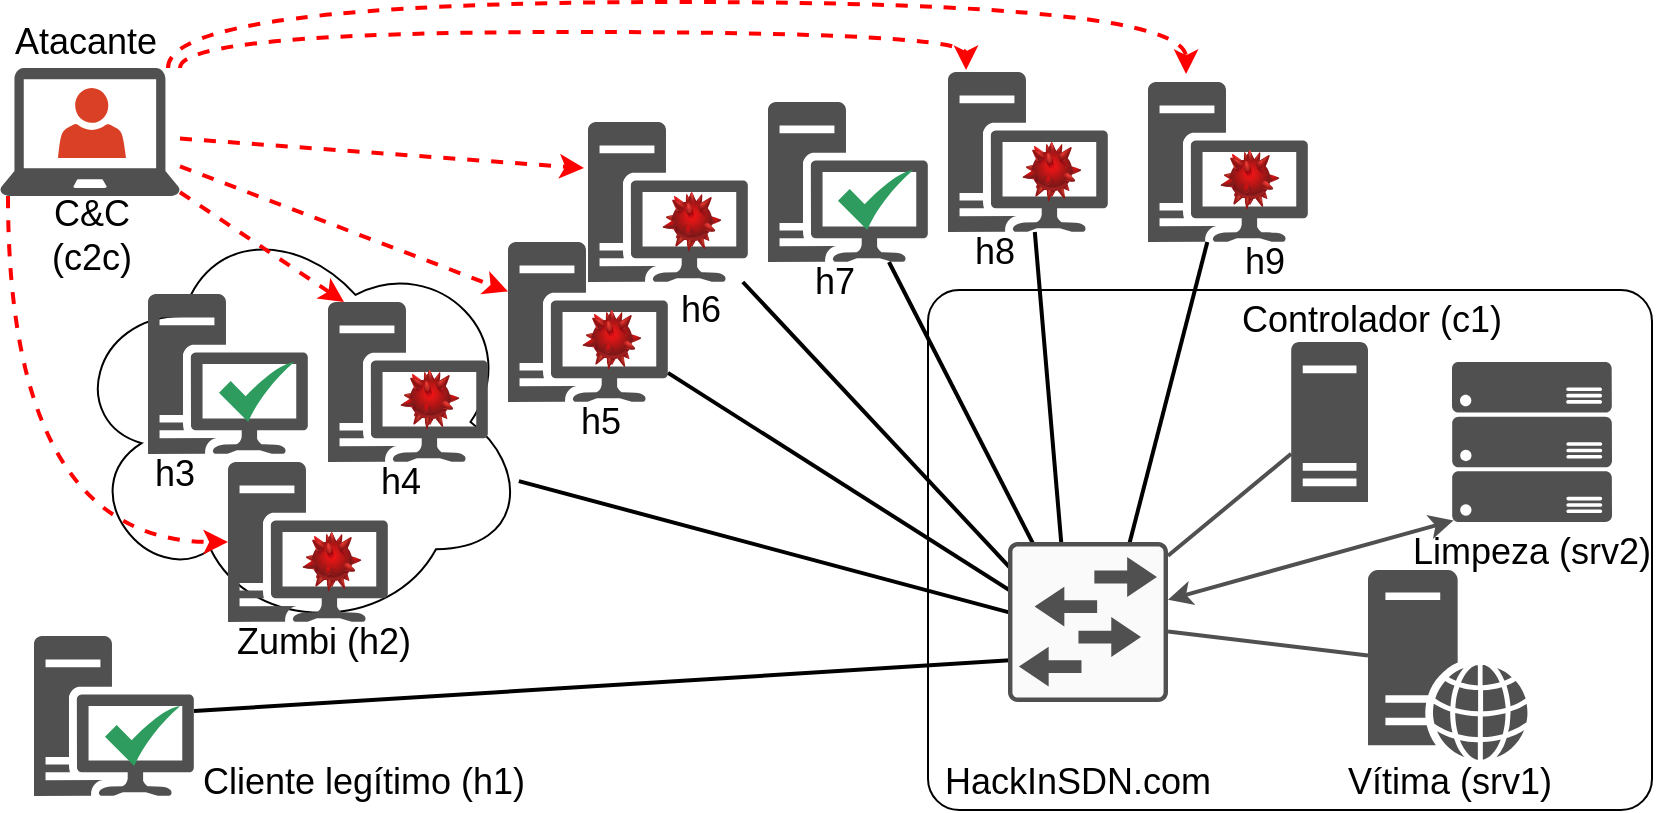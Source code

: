 <mxfile version="13.2.2" type="device"><diagram id="cEcDpwAQKkDDTMbUsFnX" name="Page-1"><mxGraphModel dx="1106" dy="997" grid="1" gridSize="10" guides="1" tooltips="1" connect="1" arrows="1" fold="1" page="1" pageScale="1" pageWidth="1354" pageHeight="2036" math="0" shadow="0"><root><mxCell id="0"/><mxCell id="1" parent="0"/><mxCell id="gKtdAzKLErtVSfn5PXU3-75" value="" style="rounded=1;whiteSpace=wrap;html=1;fontSize=18;arcSize=6;" parent="1" vertex="1"><mxGeometry x="780" y="304" width="362" height="260" as="geometry"/></mxCell><mxCell id="gKtdAzKLErtVSfn5PXU3-15" value="" style="ellipse;shape=cloud;whiteSpace=wrap;html=1;" parent="1" vertex="1"><mxGeometry x="350" y="264" width="230" height="212" as="geometry"/></mxCell><mxCell id="gKtdAzKLErtVSfn5PXU3-19" style="edgeStyle=none;rounded=0;orthogonalLoop=1;jettySize=auto;html=1;endArrow=none;endFill=0;strokeWidth=2;entryX=0.325;entryY=0.525;entryDx=0;entryDy=0;entryPerimeter=0;" parent="1" source="gKtdAzKLErtVSfn5PXU3-15" target="gKtdAzKLErtVSfn5PXU3-50" edge="1"><mxGeometry relative="1" as="geometry"><mxPoint x="830" y="498.299" as="targetPoint"/></mxGeometry></mxCell><mxCell id="gKtdAzKLErtVSfn5PXU3-18" style="rounded=0;orthogonalLoop=1;jettySize=auto;html=1;endArrow=none;endFill=0;strokeWidth=2;entryX=0.25;entryY=0.725;entryDx=0;entryDy=0;entryPerimeter=0;" parent="1" source="gKtdAzKLErtVSfn5PXU3-3" target="gKtdAzKLErtVSfn5PXU3-50" edge="1"><mxGeometry relative="1" as="geometry"><mxPoint x="830" y="517.11" as="targetPoint"/></mxGeometry></mxCell><mxCell id="gKtdAzKLErtVSfn5PXU3-4" value="" style="aspect=fixed;pointerEvents=1;shadow=0;dashed=0;html=1;strokeColor=none;labelPosition=center;verticalLabelPosition=bottom;verticalAlign=top;align=center;fillColor=#505050;shape=mxgraph.mscae.enterprise.workstation_client" parent="1" vertex="1"><mxGeometry x="430" y="390" width="80" height="80" as="geometry"/></mxCell><mxCell id="gKtdAzKLErtVSfn5PXU3-5" value="" style="aspect=fixed;pointerEvents=1;shadow=0;dashed=0;html=1;strokeColor=none;labelPosition=center;verticalLabelPosition=bottom;verticalAlign=top;align=center;fillColor=#505050;shape=mxgraph.mscae.enterprise.workstation_client" parent="1" vertex="1"><mxGeometry x="480" y="310" width="80" height="80" as="geometry"/></mxCell><mxCell id="gKtdAzKLErtVSfn5PXU3-20" style="edgeStyle=none;rounded=0;orthogonalLoop=1;jettySize=auto;html=1;endArrow=none;endFill=0;strokeWidth=2;entryX=0.125;entryY=0.375;entryDx=0;entryDy=0;entryPerimeter=0;" parent="1" source="gKtdAzKLErtVSfn5PXU3-6" target="gKtdAzKLErtVSfn5PXU3-50" edge="1"><mxGeometry relative="1" as="geometry"><mxPoint x="830" y="474.421" as="targetPoint"/></mxGeometry></mxCell><mxCell id="gKtdAzKLErtVSfn5PXU3-22" style="edgeStyle=none;rounded=0;orthogonalLoop=1;jettySize=auto;html=1;endArrow=none;endFill=0;strokeWidth=2;entryX=0.35;entryY=0.388;entryDx=0;entryDy=0;entryPerimeter=0;" parent="1" source="gKtdAzKLErtVSfn5PXU3-7" target="gKtdAzKLErtVSfn5PXU3-50" edge="1"><mxGeometry relative="1" as="geometry"><mxPoint x="843.356" y="460" as="targetPoint"/></mxGeometry></mxCell><mxCell id="gKtdAzKLErtVSfn5PXU3-23" style="edgeStyle=none;rounded=0;orthogonalLoop=1;jettySize=auto;html=1;endArrow=none;endFill=0;strokeWidth=2;entryX=0.375;entryY=0.5;entryDx=0;entryDy=0;entryPerimeter=0;" parent="1" source="gKtdAzKLErtVSfn5PXU3-8" target="gKtdAzKLErtVSfn5PXU3-50" edge="1"><mxGeometry relative="1" as="geometry"><mxPoint x="849.98" y="457.967" as="targetPoint"/></mxGeometry></mxCell><mxCell id="gKtdAzKLErtVSfn5PXU3-24" style="edgeStyle=none;rounded=0;orthogonalLoop=1;jettySize=auto;html=1;endArrow=none;endFill=0;strokeWidth=2;" parent="1" source="gKtdAzKLErtVSfn5PXU3-9" edge="1"><mxGeometry relative="1" as="geometry"><mxPoint x="873.149" y="460" as="targetPoint"/></mxGeometry></mxCell><mxCell id="gKtdAzKLErtVSfn5PXU3-21" style="edgeStyle=none;rounded=0;orthogonalLoop=1;jettySize=auto;html=1;endArrow=none;endFill=0;strokeWidth=2;entryX=0.213;entryY=0.375;entryDx=0;entryDy=0;entryPerimeter=0;" parent="1" source="gKtdAzKLErtVSfn5PXU3-10" target="gKtdAzKLErtVSfn5PXU3-50" edge="1"><mxGeometry relative="1" as="geometry"><mxPoint x="830" y="462.82" as="targetPoint"/></mxGeometry></mxCell><mxCell id="gKtdAzKLErtVSfn5PXU3-11" value="" style="aspect=fixed;pointerEvents=1;shadow=0;dashed=0;html=1;strokeColor=none;labelPosition=center;verticalLabelPosition=bottom;verticalAlign=top;align=center;fillColor=#505050;shape=mxgraph.mscae.enterprise.workstation_client" parent="1" vertex="1"><mxGeometry x="390" y="306" width="80" height="80" as="geometry"/></mxCell><mxCell id="gKtdAzKLErtVSfn5PXU3-37" style="edgeStyle=none;rounded=0;orthogonalLoop=1;jettySize=auto;html=1;entryX=0.1;entryY=0;entryDx=0;entryDy=0;entryPerimeter=0;endArrow=classic;endFill=1;strokeWidth=2;dashed=1;strokeColor=#FF0000;" parent="1" source="gKtdAzKLErtVSfn5PXU3-54" target="gKtdAzKLErtVSfn5PXU3-5" edge="1"><mxGeometry relative="1" as="geometry"><mxPoint x="379.053" y="160" as="sourcePoint"/></mxGeometry></mxCell><mxCell id="gKtdAzKLErtVSfn5PXU3-38" style="edgeStyle=none;rounded=0;orthogonalLoop=1;jettySize=auto;html=1;dashed=1;endArrow=classic;endFill=1;strokeWidth=2;strokeColor=#FF0000;" parent="1" source="gKtdAzKLErtVSfn5PXU3-54" target="gKtdAzKLErtVSfn5PXU3-6" edge="1"><mxGeometry relative="1" as="geometry"><mxPoint x="390" y="144.333" as="sourcePoint"/></mxGeometry></mxCell><mxCell id="gKtdAzKLErtVSfn5PXU3-39" style="edgeStyle=none;rounded=0;orthogonalLoop=1;jettySize=auto;html=1;entryX=-0.025;entryY=0.288;entryDx=0;entryDy=0;entryPerimeter=0;dashed=1;endArrow=classic;endFill=1;strokeWidth=2;strokeColor=#FF0000;" parent="1" source="gKtdAzKLErtVSfn5PXU3-54" target="gKtdAzKLErtVSfn5PXU3-10" edge="1"><mxGeometry relative="1" as="geometry"><mxPoint x="390" y="127.425" as="sourcePoint"/></mxGeometry></mxCell><mxCell id="gKtdAzKLErtVSfn5PXU3-41" style="rounded=0;orthogonalLoop=1;jettySize=auto;html=1;dashed=1;endArrow=classic;endFill=1;strokeWidth=2;entryX=0.113;entryY=-0.012;entryDx=0;entryDy=0;entryPerimeter=0;strokeColor=#FF0000;edgeStyle=orthogonalEdgeStyle;curved=1;" parent="1" source="gKtdAzKLErtVSfn5PXU3-54" target="gKtdAzKLErtVSfn5PXU3-8" edge="1"><mxGeometry relative="1" as="geometry"><mxPoint x="390" y="116.707" as="sourcePoint"/><mxPoint x="690" y="90" as="targetPoint"/><Array as="points"><mxPoint x="406" y="175"/><mxPoint x="799" y="175"/></Array></mxGeometry></mxCell><mxCell id="gKtdAzKLErtVSfn5PXU3-42" style="edgeStyle=orthogonalEdgeStyle;rounded=0;orthogonalLoop=1;jettySize=auto;html=1;entryX=0.238;entryY=-0.05;entryDx=0;entryDy=0;entryPerimeter=0;dashed=1;endArrow=classic;endFill=1;strokeWidth=2;strokeColor=#FF0000;curved=1;" parent="1" source="gKtdAzKLErtVSfn5PXU3-54" target="gKtdAzKLErtVSfn5PXU3-9" edge="1"><mxGeometry relative="1" as="geometry"><mxPoint x="390" y="114.519" as="sourcePoint"/><Array as="points"><mxPoint x="400" y="160"/><mxPoint x="909" y="160"/></Array></mxGeometry></mxCell><mxCell id="gKtdAzKLErtVSfn5PXU3-44" style="edgeStyle=orthogonalEdgeStyle;rounded=0;orthogonalLoop=1;jettySize=auto;html=1;entryX=0;entryY=0.5;entryDx=0;entryDy=0;entryPerimeter=0;dashed=1;endArrow=classic;endFill=1;strokeWidth=2;curved=1;strokeColor=#FF0000;" parent="1" source="gKtdAzKLErtVSfn5PXU3-54" target="gKtdAzKLErtVSfn5PXU3-4" edge="1"><mxGeometry relative="1" as="geometry"><mxPoint x="320" y="160" as="sourcePoint"/><Array as="points"><mxPoint x="320" y="430"/></Array></mxGeometry></mxCell><mxCell id="gKtdAzKLErtVSfn5PXU3-26" value="" style="pointerEvents=1;shadow=0;dashed=0;html=1;strokeColor=none;labelPosition=center;verticalLabelPosition=bottom;verticalAlign=top;outlineConnect=0;align=center;shape=mxgraph.office.users.user;fillColor=#DA4026;" parent="1" vertex="1"><mxGeometry x="345" y="203" width="34" height="35" as="geometry"/></mxCell><mxCell id="gKtdAzKLErtVSfn5PXU3-27" value="" style="image;html=1;labelBackgroundColor=#ffffff;image=img/lib/clip_art/computers/Virus_128x128.png;fillColor=#FF0000;gradientColor=#FF0000;" parent="1" vertex="1"><mxGeometry x="516" y="344" width="30" height="30" as="geometry"/></mxCell><mxCell id="gKtdAzKLErtVSfn5PXU3-28" value="" style="image;html=1;labelBackgroundColor=#ffffff;image=img/lib/clip_art/computers/Virus_128x128.png;fillColor=#FF0000;gradientColor=#FF0000;" parent="1" vertex="1"><mxGeometry x="467" y="425" width="30" height="30" as="geometry"/></mxCell><mxCell id="gKtdAzKLErtVSfn5PXU3-34" value="" style="html=1;aspect=fixed;strokeColor=none;shadow=0;align=center;verticalAlign=top;fillColor=#2D9C5E;shape=mxgraph.gcp2.check" parent="1" vertex="1"><mxGeometry x="425.5" y="340" width="37.5" height="30" as="geometry"/></mxCell><mxCell id="gKtdAzKLErtVSfn5PXU3-45" value="C&amp;amp;C&lt;br&gt;(c2c)" style="text;html=1;strokeColor=none;fillColor=none;align=center;verticalAlign=middle;whiteSpace=wrap;rounded=0;fontSize=18;" parent="1" vertex="1"><mxGeometry x="342" y="267" width="40" height="20" as="geometry"/></mxCell><mxCell id="gKtdAzKLErtVSfn5PXU3-49" value="Atacante" style="text;html=1;strokeColor=none;fillColor=none;align=center;verticalAlign=middle;whiteSpace=wrap;rounded=0;fontSize=18;" parent="1" vertex="1"><mxGeometry x="339" y="170" width="40" height="20" as="geometry"/></mxCell><mxCell id="gKtdAzKLErtVSfn5PXU3-52" style="rounded=0;orthogonalLoop=1;jettySize=auto;html=1;endArrow=none;endFill=0;strokeColor=#505050;strokeWidth=2;fontSize=18;" parent="1" source="gKtdAzKLErtVSfn5PXU3-50" target="gKtdAzKLErtVSfn5PXU3-51" edge="1"><mxGeometry relative="1" as="geometry"/></mxCell><mxCell id="gKtdAzKLErtVSfn5PXU3-56" style="edgeStyle=none;rounded=0;orthogonalLoop=1;jettySize=auto;html=1;entryX=0.01;entryY=0.99;entryDx=0;entryDy=0;entryPerimeter=0;endArrow=classic;endFill=1;strokeColor=#505050;strokeWidth=2;fontSize=18;startArrow=classic;startFill=1;" parent="1" source="gKtdAzKLErtVSfn5PXU3-50" target="gKtdAzKLErtVSfn5PXU3-53" edge="1"><mxGeometry relative="1" as="geometry"/></mxCell><mxCell id="gKtdAzKLErtVSfn5PXU3-74" style="rounded=0;orthogonalLoop=1;jettySize=auto;html=1;startArrow=none;startFill=0;endArrow=none;endFill=0;strokeColor=#505050;strokeWidth=2;fontSize=18;" parent="1" source="gKtdAzKLErtVSfn5PXU3-50" target="gKtdAzKLErtVSfn5PXU3-72" edge="1"><mxGeometry relative="1" as="geometry"/></mxCell><mxCell id="gKtdAzKLErtVSfn5PXU3-50" value="" style="points=[[0.015,0.015,0],[0.985,0.015,0],[0.985,0.985,0],[0.015,0.985,0],[0.25,0,0],[0.5,0,0],[0.75,0,0],[1,0.25,0],[1,0.5,0],[1,0.75,0],[0.75,1,0],[0.5,1,0],[0.25,1,0],[0,0.75,0],[0,0.5,0],[0,0.25,0]];verticalLabelPosition=bottom;html=1;verticalAlign=top;aspect=fixed;align=center;pointerEvents=1;shape=mxgraph.cisco19.rect;prIcon=workgroup_switch;fillColor=#FAFAFA;strokeColor=#505050;fontSize=18;" parent="1" vertex="1"><mxGeometry x="820" y="430" width="80" height="80" as="geometry"/></mxCell><mxCell id="gKtdAzKLErtVSfn5PXU3-51" value="" style="pointerEvents=1;shadow=0;dashed=0;html=1;strokeColor=none;fillColor=#505050;labelPosition=center;verticalLabelPosition=bottom;verticalAlign=top;outlineConnect=0;align=center;shape=mxgraph.office.servers.web_server;" parent="1" vertex="1"><mxGeometry x="1000" y="444" width="80" height="95" as="geometry"/></mxCell><mxCell id="gKtdAzKLErtVSfn5PXU3-53" value="" style="aspect=fixed;pointerEvents=1;shadow=0;dashed=0;html=1;strokeColor=none;labelPosition=center;verticalLabelPosition=bottom;verticalAlign=top;align=center;fillColor=#505050;shape=mxgraph.azure.server_rack" parent="1" vertex="1"><mxGeometry x="1042" y="340" width="80" height="80" as="geometry"/></mxCell><mxCell id="gKtdAzKLErtVSfn5PXU3-54" value="" style="pointerEvents=1;shadow=0;dashed=0;html=1;strokeColor=none;fillColor=#505050;labelPosition=center;verticalLabelPosition=bottom;verticalAlign=top;outlineConnect=0;align=center;shape=mxgraph.office.devices.laptop;fontSize=18;" parent="1" vertex="1"><mxGeometry x="316" y="193" width="90" height="64" as="geometry"/></mxCell><mxCell id="gKtdAzKLErtVSfn5PXU3-57" value="Vítima (srv1)" style="text;html=1;strokeColor=none;fillColor=none;align=center;verticalAlign=middle;whiteSpace=wrap;rounded=0;fontSize=18;" parent="1" vertex="1"><mxGeometry x="981.6" y="540" width="118.4" height="20" as="geometry"/></mxCell><mxCell id="gKtdAzKLErtVSfn5PXU3-58" value="Cliente legítimo (h1)" style="text;html=1;strokeColor=none;fillColor=none;align=center;verticalAlign=middle;whiteSpace=wrap;rounded=0;fontSize=18;" parent="1" vertex="1"><mxGeometry x="416" y="540" width="164" height="20" as="geometry"/></mxCell><mxCell id="gKtdAzKLErtVSfn5PXU3-59" value="Zumbi (h2)" style="text;html=1;strokeColor=none;fillColor=none;align=center;verticalAlign=middle;whiteSpace=wrap;rounded=0;fontSize=18;" parent="1" vertex="1"><mxGeometry x="406" y="470" width="144" height="20" as="geometry"/></mxCell><mxCell id="gKtdAzKLErtVSfn5PXU3-60" value="Limpeza (srv2)" style="text;html=1;strokeColor=none;fillColor=none;align=center;verticalAlign=middle;whiteSpace=wrap;rounded=0;fontSize=18;" parent="1" vertex="1"><mxGeometry x="1010" y="425" width="144" height="20" as="geometry"/></mxCell><mxCell id="gKtdAzKLErtVSfn5PXU3-61" style="edgeStyle=none;rounded=0;orthogonalLoop=1;jettySize=auto;html=1;exitX=0.5;exitY=1;exitDx=0;exitDy=0;startArrow=classic;startFill=1;endArrow=classic;endFill=1;strokeColor=#505050;strokeWidth=2;fontSize=18;" parent="1" source="gKtdAzKLErtVSfn5PXU3-60" target="gKtdAzKLErtVSfn5PXU3-60" edge="1"><mxGeometry relative="1" as="geometry"/></mxCell><mxCell id="gKtdAzKLErtVSfn5PXU3-62" value="" style="group" parent="1" vertex="1" connectable="0"><mxGeometry x="570" y="280" width="80" height="80" as="geometry"/></mxCell><mxCell id="gKtdAzKLErtVSfn5PXU3-6" value="" style="aspect=fixed;pointerEvents=1;shadow=0;dashed=0;html=1;strokeColor=none;labelPosition=center;verticalLabelPosition=bottom;verticalAlign=top;align=center;fillColor=#505050;shape=mxgraph.mscae.enterprise.workstation_client" parent="gKtdAzKLErtVSfn5PXU3-62" vertex="1"><mxGeometry width="80" height="80" as="geometry"/></mxCell><mxCell id="gKtdAzKLErtVSfn5PXU3-29" value="" style="image;html=1;labelBackgroundColor=#ffffff;image=img/lib/clip_art/computers/Virus_128x128.png;fillColor=#FF0000;gradientColor=#FF0000;" parent="gKtdAzKLErtVSfn5PXU3-62" vertex="1"><mxGeometry x="37" y="34" width="30" height="30" as="geometry"/></mxCell><mxCell id="gKtdAzKLErtVSfn5PXU3-63" value="" style="group" parent="1" vertex="1" connectable="0"><mxGeometry x="610" y="220" width="80" height="80" as="geometry"/></mxCell><mxCell id="gKtdAzKLErtVSfn5PXU3-10" value="" style="aspect=fixed;pointerEvents=1;shadow=0;dashed=0;html=1;strokeColor=none;labelPosition=center;verticalLabelPosition=bottom;verticalAlign=top;align=center;fillColor=#505050;shape=mxgraph.mscae.enterprise.workstation_client" parent="gKtdAzKLErtVSfn5PXU3-63" vertex="1"><mxGeometry width="80" height="80" as="geometry"/></mxCell><mxCell id="gKtdAzKLErtVSfn5PXU3-30" value="" style="image;html=1;labelBackgroundColor=#ffffff;image=img/lib/clip_art/computers/Virus_128x128.png;fillColor=#FF0000;gradientColor=#FF0000;" parent="gKtdAzKLErtVSfn5PXU3-63" vertex="1"><mxGeometry x="37" y="35" width="30" height="30" as="geometry"/></mxCell><mxCell id="gKtdAzKLErtVSfn5PXU3-64" value="" style="group" parent="1" vertex="1" connectable="0"><mxGeometry x="700" y="210" width="80" height="80" as="geometry"/></mxCell><mxCell id="gKtdAzKLErtVSfn5PXU3-7" value="" style="aspect=fixed;pointerEvents=1;shadow=0;dashed=0;html=1;strokeColor=none;labelPosition=center;verticalLabelPosition=bottom;verticalAlign=top;align=center;fillColor=#505050;shape=mxgraph.mscae.enterprise.workstation_client" parent="gKtdAzKLErtVSfn5PXU3-64" vertex="1"><mxGeometry width="80" height="80" as="geometry"/></mxCell><mxCell id="gKtdAzKLErtVSfn5PXU3-55" value="" style="html=1;aspect=fixed;strokeColor=none;shadow=0;align=center;verticalAlign=top;fillColor=#2D9C5E;shape=mxgraph.gcp2.check" parent="gKtdAzKLErtVSfn5PXU3-64" vertex="1"><mxGeometry x="35" y="34" width="37.5" height="30" as="geometry"/></mxCell><mxCell id="gKtdAzKLErtVSfn5PXU3-65" value="" style="group" parent="1" vertex="1" connectable="0"><mxGeometry x="790" y="195" width="80" height="80" as="geometry"/></mxCell><mxCell id="gKtdAzKLErtVSfn5PXU3-8" value="" style="aspect=fixed;pointerEvents=1;shadow=0;dashed=0;html=1;strokeColor=none;labelPosition=center;verticalLabelPosition=bottom;verticalAlign=top;align=center;fillColor=#505050;shape=mxgraph.mscae.enterprise.workstation_client" parent="gKtdAzKLErtVSfn5PXU3-65" vertex="1"><mxGeometry width="80" height="80" as="geometry"/></mxCell><mxCell id="gKtdAzKLErtVSfn5PXU3-32" value="" style="image;html=1;labelBackgroundColor=#ffffff;image=img/lib/clip_art/computers/Virus_128x128.png;fillColor=#FF0000;gradientColor=#FF0000;" parent="gKtdAzKLErtVSfn5PXU3-65" vertex="1"><mxGeometry x="37" y="35" width="30" height="30" as="geometry"/></mxCell><mxCell id="gKtdAzKLErtVSfn5PXU3-66" value="" style="group" parent="1" vertex="1" connectable="0"><mxGeometry x="890" y="200" width="80" height="80" as="geometry"/></mxCell><mxCell id="gKtdAzKLErtVSfn5PXU3-9" value="" style="aspect=fixed;pointerEvents=1;shadow=0;dashed=0;html=1;strokeColor=none;labelPosition=center;verticalLabelPosition=bottom;verticalAlign=top;align=center;fillColor=#505050;shape=mxgraph.mscae.enterprise.workstation_client" parent="gKtdAzKLErtVSfn5PXU3-66" vertex="1"><mxGeometry width="80" height="80" as="geometry"/></mxCell><mxCell id="gKtdAzKLErtVSfn5PXU3-33" value="" style="image;html=1;labelBackgroundColor=#ffffff;image=img/lib/clip_art/computers/Virus_128x128.png;fillColor=#FF0000;gradientColor=#FF0000;" parent="gKtdAzKLErtVSfn5PXU3-66" vertex="1"><mxGeometry x="36" y="34" width="30" height="30" as="geometry"/></mxCell><mxCell id="gKtdAzKLErtVSfn5PXU3-68" value="" style="group" parent="1" vertex="1" connectable="0"><mxGeometry x="333" y="477" width="80" height="80" as="geometry"/></mxCell><mxCell id="gKtdAzKLErtVSfn5PXU3-3" value="" style="aspect=fixed;pointerEvents=1;shadow=0;dashed=0;html=1;strokeColor=none;labelPosition=center;verticalLabelPosition=bottom;verticalAlign=top;align=center;fillColor=#505050;shape=mxgraph.mscae.enterprise.workstation_client" parent="gKtdAzKLErtVSfn5PXU3-68" vertex="1"><mxGeometry width="80" height="80" as="geometry"/></mxCell><mxCell id="gKtdAzKLErtVSfn5PXU3-36" value="" style="html=1;aspect=fixed;strokeColor=none;shadow=0;align=center;verticalAlign=top;fillColor=#2D9C5E;shape=mxgraph.gcp2.check" parent="gKtdAzKLErtVSfn5PXU3-68" vertex="1"><mxGeometry x="35.5" y="35" width="37.5" height="30" as="geometry"/></mxCell><mxCell id="gKtdAzKLErtVSfn5PXU3-72" value="" style="aspect=fixed;pointerEvents=1;shadow=0;dashed=0;html=1;strokeColor=none;labelPosition=center;verticalLabelPosition=bottom;verticalAlign=top;align=center;fillColor=#505050;shape=mxgraph.mscae.enterprise.server_generic;fontSize=18;" parent="1" vertex="1"><mxGeometry x="961.6" y="330" width="38.4" height="80" as="geometry"/></mxCell><mxCell id="gKtdAzKLErtVSfn5PXU3-73" value="Controlador (c1)" style="text;html=1;strokeColor=none;fillColor=none;align=center;verticalAlign=middle;whiteSpace=wrap;rounded=0;fontSize=18;" parent="1" vertex="1"><mxGeometry x="929.6" y="309" width="144" height="20" as="geometry"/></mxCell><mxCell id="gKtdAzKLErtVSfn5PXU3-76" value="HackInSDN.com" style="text;html=1;strokeColor=none;fillColor=none;align=center;verticalAlign=middle;whiteSpace=wrap;rounded=0;fontSize=18;" parent="1" vertex="1"><mxGeometry x="790" y="540" width="130" height="20" as="geometry"/></mxCell><mxCell id="C-Z6Ago4KpdqW2y_t71F-2" value="h3" style="text;html=1;strokeColor=none;fillColor=none;align=center;verticalAlign=middle;whiteSpace=wrap;rounded=0;fontSize=18;" vertex="1" parent="1"><mxGeometry x="370" y="386" width="67" height="20" as="geometry"/></mxCell><mxCell id="C-Z6Ago4KpdqW2y_t71F-3" value="h4" style="text;html=1;strokeColor=none;fillColor=none;align=center;verticalAlign=middle;whiteSpace=wrap;rounded=0;fontSize=18;" vertex="1" parent="1"><mxGeometry x="483" y="390" width="67" height="20" as="geometry"/></mxCell><mxCell id="C-Z6Ago4KpdqW2y_t71F-4" value="h5" style="text;html=1;strokeColor=none;fillColor=none;align=center;verticalAlign=middle;whiteSpace=wrap;rounded=0;fontSize=18;" vertex="1" parent="1"><mxGeometry x="583" y="360" width="67" height="20" as="geometry"/></mxCell><mxCell id="C-Z6Ago4KpdqW2y_t71F-5" value="h6" style="text;html=1;strokeColor=none;fillColor=none;align=center;verticalAlign=middle;whiteSpace=wrap;rounded=0;fontSize=18;" vertex="1" parent="1"><mxGeometry x="633" y="304" width="67" height="20" as="geometry"/></mxCell><mxCell id="C-Z6Ago4KpdqW2y_t71F-6" value="h7" style="text;html=1;strokeColor=none;fillColor=none;align=center;verticalAlign=middle;whiteSpace=wrap;rounded=0;fontSize=18;" vertex="1" parent="1"><mxGeometry x="700" y="290" width="67" height="20" as="geometry"/></mxCell><mxCell id="C-Z6Ago4KpdqW2y_t71F-7" value="h8" style="text;html=1;strokeColor=none;fillColor=none;align=center;verticalAlign=middle;whiteSpace=wrap;rounded=0;fontSize=18;" vertex="1" parent="1"><mxGeometry x="780" y="275" width="67" height="20" as="geometry"/></mxCell><mxCell id="C-Z6Ago4KpdqW2y_t71F-8" value="h9" style="text;html=1;strokeColor=none;fillColor=none;align=center;verticalAlign=middle;whiteSpace=wrap;rounded=0;fontSize=18;" vertex="1" parent="1"><mxGeometry x="914.6" y="280" width="67" height="20" as="geometry"/></mxCell></root></mxGraphModel></diagram></mxfile>